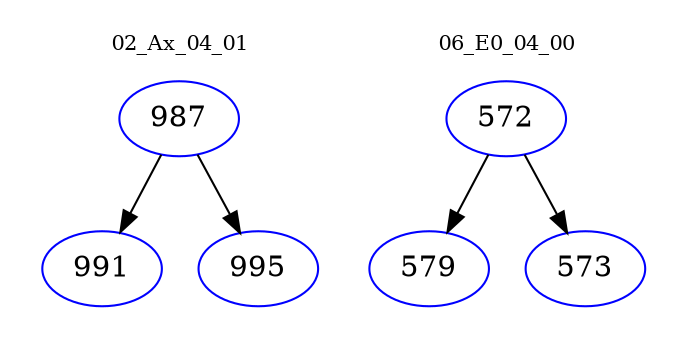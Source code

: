 digraph{
subgraph cluster_0 {
color = white
label = "02_Ax_04_01";
fontsize=10;
T0_987 [label="987", color="blue"]
T0_987 -> T0_991 [color="black"]
T0_991 [label="991", color="blue"]
T0_987 -> T0_995 [color="black"]
T0_995 [label="995", color="blue"]
}
subgraph cluster_1 {
color = white
label = "06_E0_04_00";
fontsize=10;
T1_572 [label="572", color="blue"]
T1_572 -> T1_579 [color="black"]
T1_579 [label="579", color="blue"]
T1_572 -> T1_573 [color="black"]
T1_573 [label="573", color="blue"]
}
}
